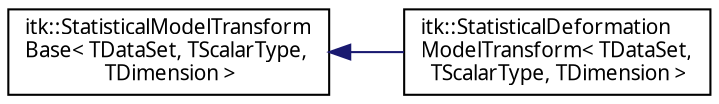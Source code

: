 digraph "Graphical Class Hierarchy"
{
  edge [fontname="FreeSans.ttf",fontsize="10",labelfontname="FreeSans.ttf",labelfontsize="10"];
  node [fontname="FreeSans.ttf",fontsize="10",shape=record];
  rankdir="LR";
  Node1 [label="itk::StatisticalModelTransform\lBase\< TDataSet, TScalarType,\l TDimension \>",height=0.2,width=0.4,color="black", fillcolor="white", style="filled",URL="$classitk_1_1StatisticalModelTransformBase.html"];
  Node1 -> Node2 [dir="back",color="midnightblue",fontsize="10",style="solid",fontname="FreeSans.ttf"];
  Node2 [label="itk::StatisticalDeformation\lModelTransform\< TDataSet,\l TScalarType, TDimension \>",height=0.2,width=0.4,color="black", fillcolor="white", style="filled",URL="$classitk_1_1StatisticalDeformationModelTransform.html",tooltip="An itk transform that allows for deformations defined by a given Statistical Deformation Model..."];
}
